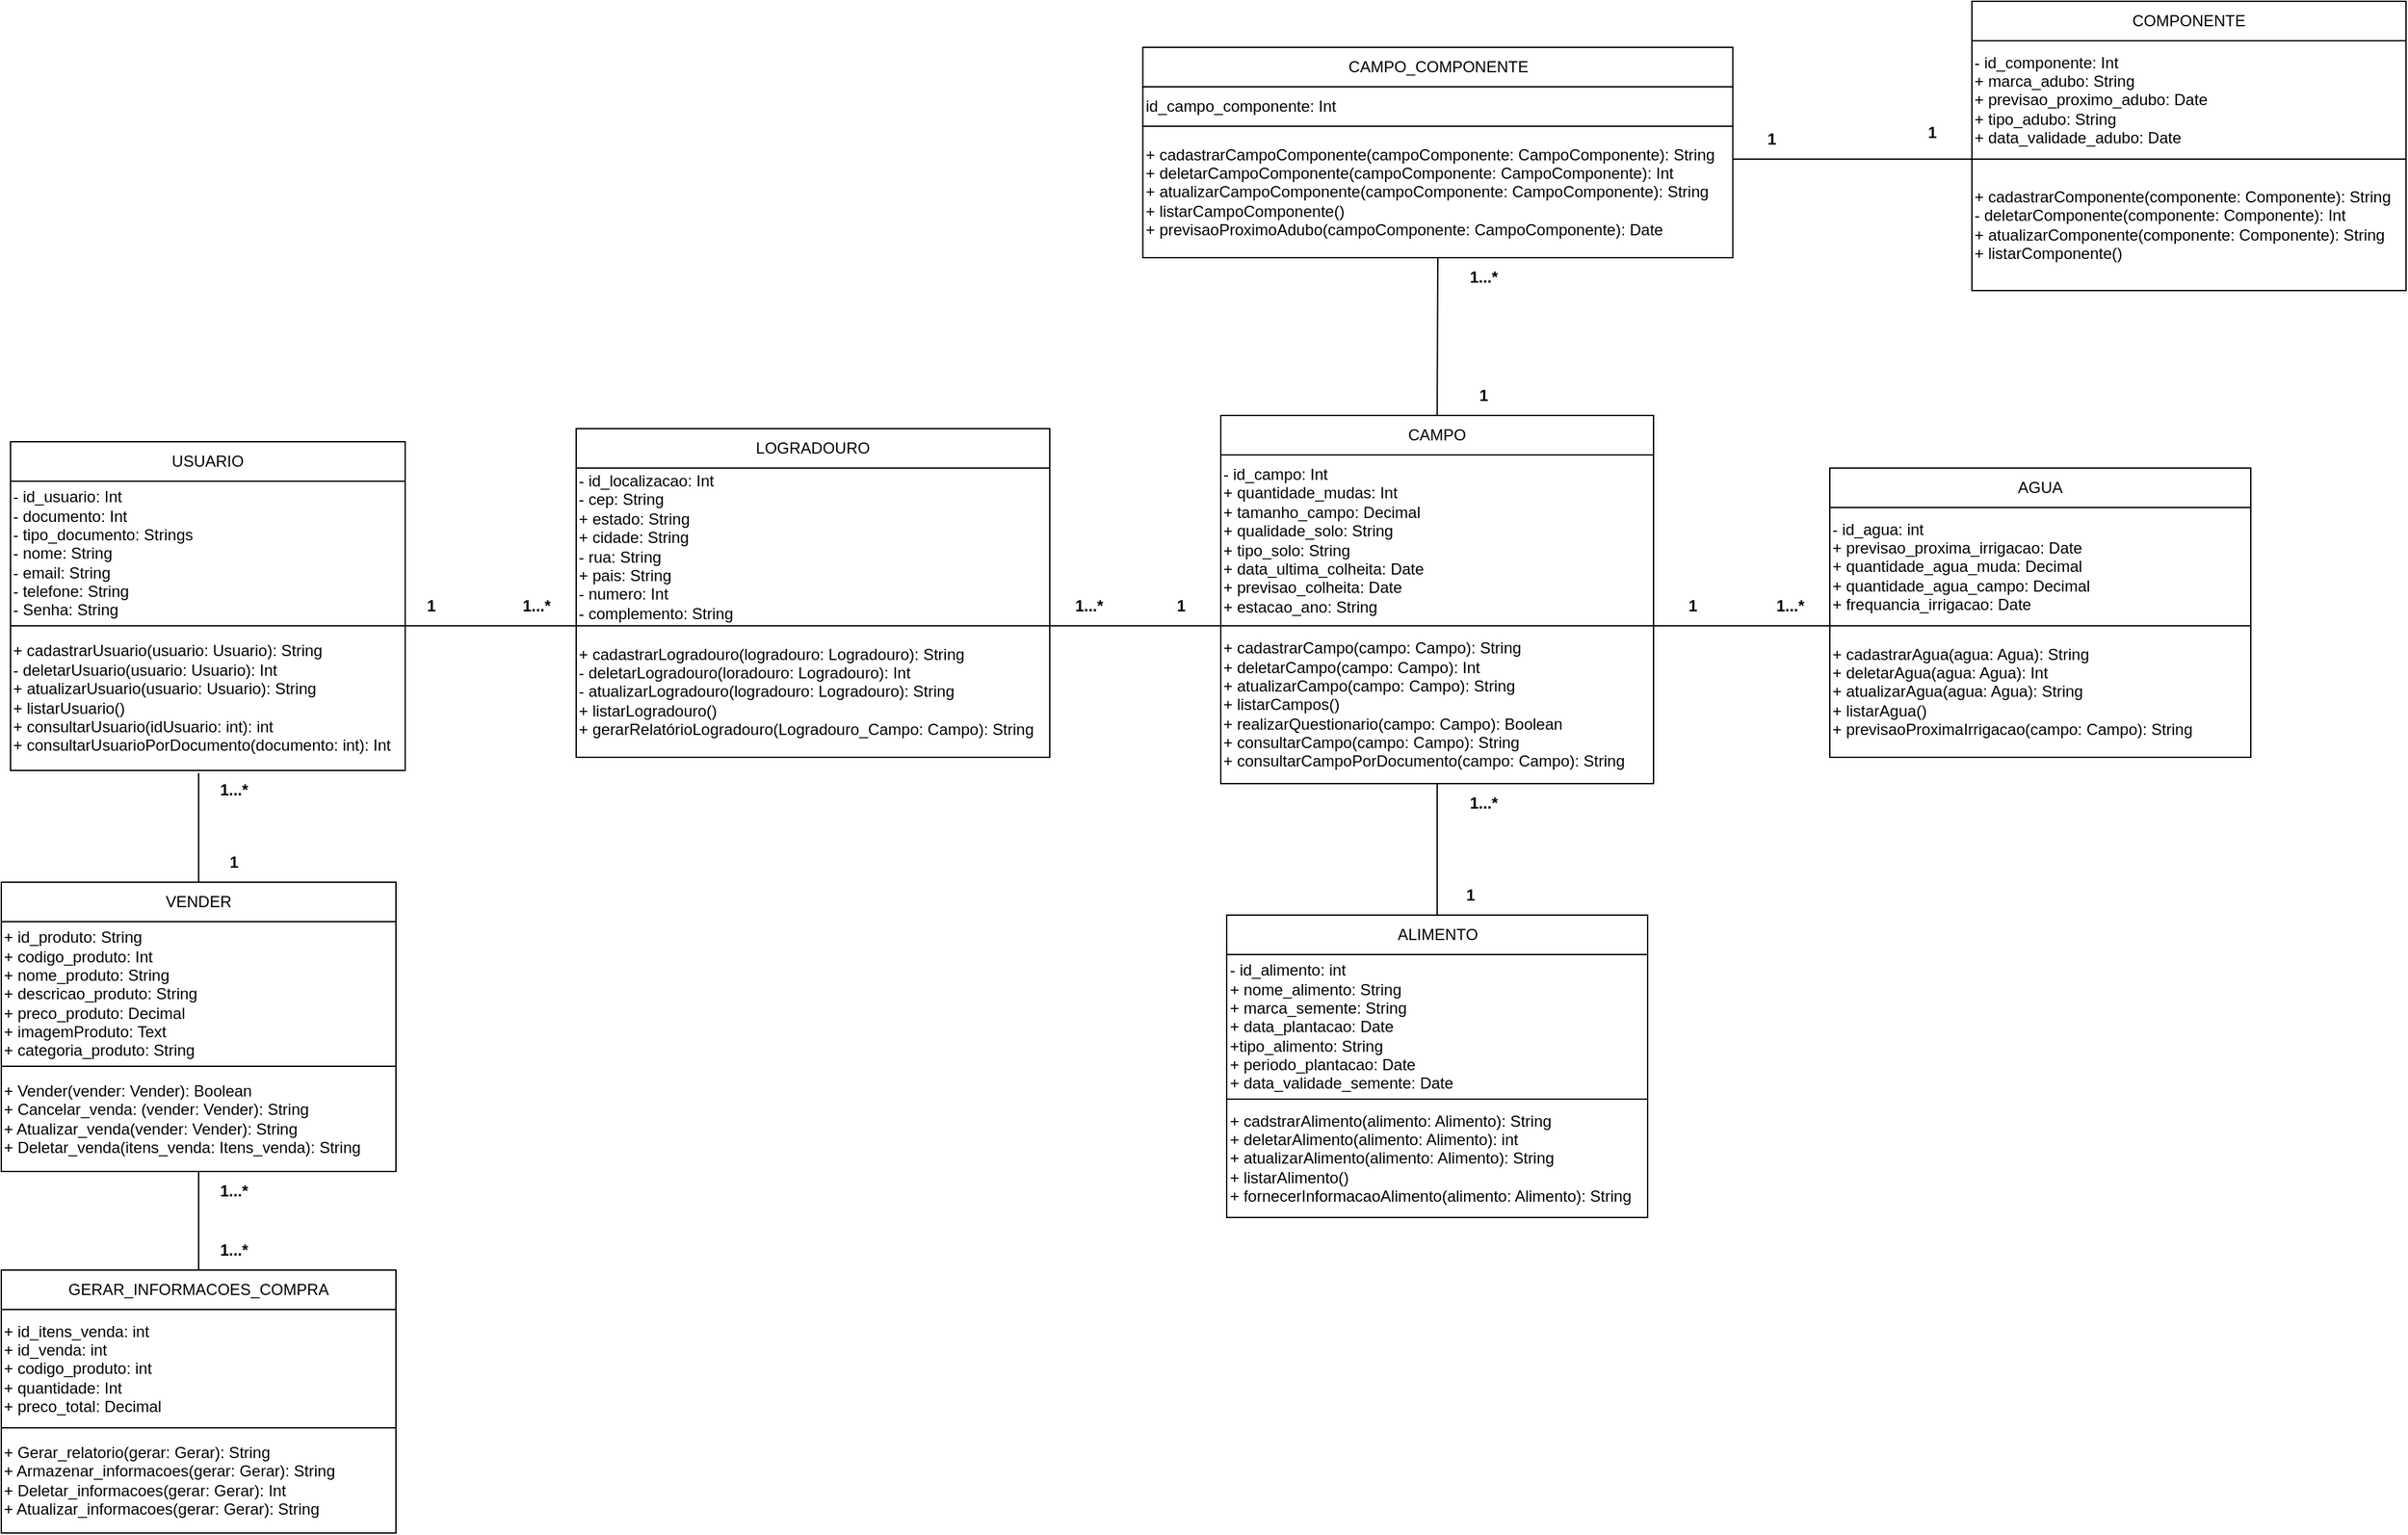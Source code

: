 <mxfile version="24.8.2">
  <diagram name="Página-1" id="ytihJ-0XNnwM5QsC00rT">
    <mxGraphModel dx="1518" dy="655" grid="1" gridSize="10" guides="1" tooltips="1" connect="1" arrows="1" fold="1" page="1" pageScale="1" pageWidth="827" pageHeight="1169" math="0" shadow="0">
      <root>
        <mxCell id="0" />
        <mxCell id="1" parent="0" />
        <mxCell id="_89sPNCxz9gJoZE8T32z-1" value="USUARIO" style="rounded=0;whiteSpace=wrap;html=1;" vertex="1" parent="1">
          <mxGeometry x="57" y="510" width="300" height="30" as="geometry" />
        </mxCell>
        <mxCell id="_89sPNCxz9gJoZE8T32z-2" value="- id_usuario: Int&lt;div&gt;- documento: Int&lt;/div&gt;&lt;div&gt;- tipo_documento: Strings&lt;/div&gt;&lt;div&gt;- nome: String&lt;/div&gt;&lt;div&gt;- email: String&lt;/div&gt;&lt;div&gt;- telefone: String&lt;/div&gt;&lt;div&gt;- Senha: String&lt;/div&gt;" style="rounded=0;whiteSpace=wrap;html=1;align=left;" vertex="1" parent="1">
          <mxGeometry x="57" y="540" width="300" height="110" as="geometry" />
        </mxCell>
        <mxCell id="_89sPNCxz9gJoZE8T32z-3" value="+ cadastrarUsuario(usuario: Usuario): String&lt;div&gt;- deletarUsuario&lt;span style=&quot;background-color: initial;&quot;&gt;(usuario: Usuario): Int&lt;/span&gt;&lt;/div&gt;&lt;div&gt;&lt;span style=&quot;background-color: initial;&quot;&gt;+ atualizarUsuario&lt;/span&gt;&lt;span style=&quot;background-color: initial;&quot;&gt;(usuario: Usuario): String&lt;/span&gt;&lt;/div&gt;&lt;div&gt;&lt;span style=&quot;background-color: initial;&quot;&gt;+ listarUsuario()&lt;/span&gt;&lt;/div&gt;&lt;div&gt;&lt;span style=&quot;background-color: initial;&quot;&gt;+ consultarUsuario(idUsuario: int): int&lt;/span&gt;&lt;/div&gt;&lt;div&gt;&lt;span style=&quot;background-color: initial;&quot;&gt;+ consultarUsuarioPorDocumento(documento: int): Int&lt;/span&gt;&lt;/div&gt;" style="rounded=0;whiteSpace=wrap;html=1;align=left;" vertex="1" parent="1">
          <mxGeometry x="57" y="650" width="300" height="110" as="geometry" />
        </mxCell>
        <mxCell id="_89sPNCxz9gJoZE8T32z-4" value="LOGRADOURO" style="rounded=0;whiteSpace=wrap;html=1;" vertex="1" parent="1">
          <mxGeometry x="487" y="500" width="360" height="30" as="geometry" />
        </mxCell>
        <mxCell id="_89sPNCxz9gJoZE8T32z-5" value="- id_localizacao: Int&lt;div&gt;- cep: String&lt;/div&gt;&lt;div&gt;+ estado: String&lt;/div&gt;&lt;div&gt;+ cidade: String&lt;/div&gt;&lt;div&gt;- rua: String&lt;/div&gt;&lt;div&gt;+ pais: String&lt;/div&gt;&lt;div&gt;- numero: Int&lt;/div&gt;&lt;div&gt;- complemento: String&lt;/div&gt;" style="rounded=0;whiteSpace=wrap;html=1;align=left;" vertex="1" parent="1">
          <mxGeometry x="487" y="530" width="360" height="120" as="geometry" />
        </mxCell>
        <mxCell id="_89sPNCxz9gJoZE8T32z-6" value="&lt;div&gt;&lt;span style=&quot;background-color: initial;&quot;&gt;+ cadastrarLogradouro(logradouro: Logradouro): String&lt;/span&gt;&lt;/div&gt;&lt;div&gt;&lt;span style=&quot;background-color: initial;&quot;&gt;- deletarLogradouro(loradouro: Logradouro): Int&lt;/span&gt;&lt;/div&gt;&lt;div&gt;- atualizarLogradouro(logradouro: Logradouro): String&lt;/div&gt;&lt;div&gt;+ listarLogradouro()&lt;/div&gt;&lt;div&gt;+ gerarRelatórioLogradouro(Logradouro_Campo: Campo): String&lt;/div&gt;" style="rounded=0;whiteSpace=wrap;html=1;align=left;" vertex="1" parent="1">
          <mxGeometry x="487" y="650" width="360" height="100" as="geometry" />
        </mxCell>
        <mxCell id="_89sPNCxz9gJoZE8T32z-8" value="&lt;b&gt;1&lt;/b&gt;" style="text;html=1;align=center;verticalAlign=middle;whiteSpace=wrap;rounded=0;" vertex="1" parent="1">
          <mxGeometry x="347" y="620" width="60" height="30" as="geometry" />
        </mxCell>
        <mxCell id="_89sPNCxz9gJoZE8T32z-9" value="&lt;b&gt;1...*&lt;/b&gt;" style="text;html=1;align=center;verticalAlign=middle;whiteSpace=wrap;rounded=0;" vertex="1" parent="1">
          <mxGeometry x="427" y="620" width="60" height="30" as="geometry" />
        </mxCell>
        <mxCell id="_89sPNCxz9gJoZE8T32z-10" value="CAMPO" style="rounded=0;whiteSpace=wrap;html=1;" vertex="1" parent="1">
          <mxGeometry x="977" y="490" width="329" height="30" as="geometry" />
        </mxCell>
        <mxCell id="_89sPNCxz9gJoZE8T32z-11" value="- id_campo: Int&lt;div&gt;+ quantidade_mudas: Int&lt;/div&gt;&lt;div&gt;&lt;span style=&quot;background-color: initial;&quot;&gt;+ tamanho_campo: Decimal&lt;/span&gt;&lt;/div&gt;&lt;div&gt;+ qualidade_solo: String&lt;/div&gt;&lt;div&gt;+ tipo_solo: String&lt;/div&gt;&lt;div&gt;+ data_ultima_colheita: Date&lt;/div&gt;&lt;div&gt;+ previsao_colheita: Date&lt;/div&gt;&lt;div&gt;+ estacao_ano: String&lt;/div&gt;" style="rounded=0;whiteSpace=wrap;html=1;align=left;" vertex="1" parent="1">
          <mxGeometry x="977" y="520" width="329" height="130" as="geometry" />
        </mxCell>
        <mxCell id="_89sPNCxz9gJoZE8T32z-12" value="&lt;div&gt;&lt;span style=&quot;background-color: initial;&quot;&gt;+ cadastrarCampo(campo: Campo): String&lt;/span&gt;&lt;/div&gt;&lt;div&gt;&lt;span style=&quot;background-color: initial;&quot;&gt;+ deletarCampo(campo: Campo): Int&lt;/span&gt;&lt;/div&gt;&lt;div&gt;&lt;span style=&quot;background-color: initial;&quot;&gt;+ atualizarCampo(campo: Campo): String&lt;/span&gt;&lt;/div&gt;&lt;div&gt;&lt;span style=&quot;background-color: initial;&quot;&gt;+ listarCampos()&lt;/span&gt;&lt;/div&gt;&lt;div&gt;&lt;span style=&quot;background-color: initial;&quot;&gt;+ realizarQuestionario&lt;/span&gt;&lt;span style=&quot;background-color: initial;&quot;&gt;(campo: Campo): Boolean&lt;/span&gt;&lt;/div&gt;&lt;div&gt;&lt;span style=&quot;background-color: initial;&quot;&gt;+ consultarCampo&lt;/span&gt;&lt;span style=&quot;background-color: initial;&quot;&gt;(campo: Campo): String&lt;/span&gt;&lt;/div&gt;&lt;div&gt;&lt;span style=&quot;background-color: initial;&quot;&gt;+ consultarCampoPorDocumento&lt;/span&gt;&lt;span style=&quot;background-color: initial;&quot;&gt;(campo: Campo): String&lt;/span&gt;&lt;/div&gt;" style="rounded=0;whiteSpace=wrap;html=1;align=left;" vertex="1" parent="1">
          <mxGeometry x="977" y="650" width="329" height="120" as="geometry" />
        </mxCell>
        <mxCell id="_89sPNCxz9gJoZE8T32z-13" value="" style="endArrow=none;html=1;rounded=0;exitX=1;exitY=0;exitDx=0;exitDy=0;entryX=0;entryY=0;entryDx=0;entryDy=0;" edge="1" parent="1" source="_89sPNCxz9gJoZE8T32z-6" target="_89sPNCxz9gJoZE8T32z-12">
          <mxGeometry width="50" height="50" relative="1" as="geometry">
            <mxPoint x="847" y="870" as="sourcePoint" />
            <mxPoint x="897" y="820" as="targetPoint" />
          </mxGeometry>
        </mxCell>
        <mxCell id="_89sPNCxz9gJoZE8T32z-14" value="&lt;b&gt;1...*&lt;/b&gt;" style="text;html=1;align=center;verticalAlign=middle;whiteSpace=wrap;rounded=0;" vertex="1" parent="1">
          <mxGeometry x="847" y="620" width="60" height="30" as="geometry" />
        </mxCell>
        <mxCell id="_89sPNCxz9gJoZE8T32z-15" value="&lt;b&gt;1&lt;/b&gt;" style="text;html=1;align=center;verticalAlign=middle;whiteSpace=wrap;rounded=0;" vertex="1" parent="1">
          <mxGeometry x="917" y="620" width="60" height="30" as="geometry" />
        </mxCell>
        <mxCell id="_89sPNCxz9gJoZE8T32z-17" value="" style="endArrow=none;html=1;rounded=0;exitX=1;exitY=0;exitDx=0;exitDy=0;entryX=0;entryY=0;entryDx=0;entryDy=0;" edge="1" parent="1" source="_89sPNCxz9gJoZE8T32z-3" target="_89sPNCxz9gJoZE8T32z-6">
          <mxGeometry width="50" height="50" relative="1" as="geometry">
            <mxPoint x="547" y="850" as="sourcePoint" />
            <mxPoint x="597" y="800" as="targetPoint" />
          </mxGeometry>
        </mxCell>
        <mxCell id="_89sPNCxz9gJoZE8T32z-18" value="ALIMENTO" style="rounded=0;whiteSpace=wrap;html=1;" vertex="1" parent="1">
          <mxGeometry x="981.5" y="870" width="320" height="30" as="geometry" />
        </mxCell>
        <mxCell id="_89sPNCxz9gJoZE8T32z-19" value="- id_alimento: int&lt;div&gt;+ nome_alimento: String&lt;/div&gt;&lt;div&gt;+ marca_semente: String&lt;/div&gt;&lt;div&gt;+ data_plantacao: Date&lt;/div&gt;&lt;div&gt;+tipo_alimento: String&lt;/div&gt;&lt;div&gt;+ periodo_plantacao: Date&lt;/div&gt;&lt;div&gt;+ data_validade_semente: Date&lt;/div&gt;" style="rounded=0;whiteSpace=wrap;html=1;align=left;" vertex="1" parent="1">
          <mxGeometry x="981.5" y="900" width="320" height="110" as="geometry" />
        </mxCell>
        <mxCell id="_89sPNCxz9gJoZE8T32z-20" value="&lt;div&gt;&lt;span style=&quot;background-color: initial;&quot;&gt;+ cadstrarAlimento(alimento: Alimento): String&lt;/span&gt;&lt;/div&gt;&lt;div&gt;&lt;span style=&quot;background-color: initial;&quot;&gt;+ deletarAlimento(alimento: Alimento): int&lt;/span&gt;&lt;/div&gt;&lt;div&gt;&lt;span style=&quot;background-color: initial;&quot;&gt;+ atualizarAlimento&lt;/span&gt;&lt;span style=&quot;background-color: initial;&quot;&gt;(alimento: Alimento): String&lt;/span&gt;&lt;/div&gt;&lt;div&gt;&lt;span style=&quot;background-color: initial;&quot;&gt;+ listarAlimento()&lt;/span&gt;&lt;/div&gt;&lt;div&gt;&lt;span style=&quot;background-color: initial;&quot;&gt;+ fornecerInformacaoAlimento&lt;/span&gt;&lt;span style=&quot;background-color: initial;&quot;&gt;(alimento: Alimento): String&lt;/span&gt;&lt;/div&gt;" style="rounded=0;whiteSpace=wrap;html=1;align=left;" vertex="1" parent="1">
          <mxGeometry x="981.5" y="1010" width="320" height="90" as="geometry" />
        </mxCell>
        <mxCell id="_89sPNCxz9gJoZE8T32z-21" value="&lt;b&gt;1&lt;/b&gt;" style="text;html=1;align=center;verticalAlign=middle;whiteSpace=wrap;rounded=0;" vertex="1" parent="1">
          <mxGeometry x="1137" y="840" width="60" height="30" as="geometry" />
        </mxCell>
        <mxCell id="_89sPNCxz9gJoZE8T32z-22" value="" style="endArrow=none;html=1;rounded=0;exitX=0.5;exitY=0;exitDx=0;exitDy=0;entryX=0.5;entryY=1;entryDx=0;entryDy=0;" edge="1" parent="1" source="_89sPNCxz9gJoZE8T32z-18" target="_89sPNCxz9gJoZE8T32z-12">
          <mxGeometry width="50" height="50" relative="1" as="geometry">
            <mxPoint x="1537" y="800" as="sourcePoint" />
            <mxPoint x="1587" y="750" as="targetPoint" />
          </mxGeometry>
        </mxCell>
        <mxCell id="_89sPNCxz9gJoZE8T32z-23" value="&lt;b&gt;1...*&lt;/b&gt;" style="text;html=1;align=center;verticalAlign=middle;whiteSpace=wrap;rounded=0;" vertex="1" parent="1">
          <mxGeometry x="1147" y="770" width="60" height="30" as="geometry" />
        </mxCell>
        <mxCell id="_89sPNCxz9gJoZE8T32z-25" value="VENDER" style="rounded=0;whiteSpace=wrap;html=1;" vertex="1" parent="1">
          <mxGeometry x="50" y="845" width="300" height="30" as="geometry" />
        </mxCell>
        <mxCell id="_89sPNCxz9gJoZE8T32z-26" value="+ id_produto: String&lt;div&gt;+ codigo_produto: Int&lt;/div&gt;&lt;div&gt;+ nome_produto: String&lt;/div&gt;&lt;div&gt;+ descricao_produto: String&lt;/div&gt;&lt;div&gt;+ preco_produto: Decimal&lt;/div&gt;&lt;div&gt;+ imagemProduto: Text&lt;/div&gt;&lt;div&gt;+ categoria_produto: String&lt;/div&gt;" style="rounded=0;whiteSpace=wrap;html=1;align=left;" vertex="1" parent="1">
          <mxGeometry x="50" y="875" width="300" height="110" as="geometry" />
        </mxCell>
        <mxCell id="_89sPNCxz9gJoZE8T32z-27" value="+ Vender(vender: Vender): Boolean&lt;div&gt;+ Cancelar_venda:&amp;nbsp;&lt;span style=&quot;background-color: initial;&quot;&gt;(vender: Vender): String&lt;/span&gt;&lt;/div&gt;&lt;div&gt;&lt;span style=&quot;background-color: initial;&quot;&gt;+ Atualizar_venda&lt;/span&gt;&lt;span style=&quot;background-color: initial;&quot;&gt;(vender: Vender): String&lt;/span&gt;&lt;/div&gt;&lt;div&gt;&lt;span style=&quot;background-color: initial;&quot;&gt;+ Deletar_venda(itens_venda: Itens_venda): String&lt;/span&gt;&lt;/div&gt;" style="rounded=0;whiteSpace=wrap;html=1;align=left;" vertex="1" parent="1">
          <mxGeometry x="50" y="985" width="300" height="80" as="geometry" />
        </mxCell>
        <mxCell id="_89sPNCxz9gJoZE8T32z-28" value="" style="endArrow=none;html=1;rounded=0;entryX=0.475;entryY=1.02;entryDx=0;entryDy=0;entryPerimeter=0;exitX=0.5;exitY=0;exitDx=0;exitDy=0;" edge="1" parent="1" source="_89sPNCxz9gJoZE8T32z-25" target="_89sPNCxz9gJoZE8T32z-3">
          <mxGeometry width="50" height="50" relative="1" as="geometry">
            <mxPoint x="567" y="950" as="sourcePoint" />
            <mxPoint x="617" y="900" as="targetPoint" />
            <Array as="points">
              <mxPoint x="200" y="762" />
            </Array>
          </mxGeometry>
        </mxCell>
        <mxCell id="_89sPNCxz9gJoZE8T32z-29" value="&lt;b&gt;1&lt;/b&gt;" style="text;html=1;align=center;verticalAlign=middle;whiteSpace=wrap;rounded=0;" vertex="1" parent="1">
          <mxGeometry x="197" y="815" width="60" height="30" as="geometry" />
        </mxCell>
        <mxCell id="_89sPNCxz9gJoZE8T32z-30" value="&lt;b&gt;1...*&lt;/b&gt;" style="text;html=1;align=center;verticalAlign=middle;whiteSpace=wrap;rounded=0;" vertex="1" parent="1">
          <mxGeometry x="197" y="760" width="60" height="30" as="geometry" />
        </mxCell>
        <mxCell id="_89sPNCxz9gJoZE8T32z-34" value="" style="edgeStyle=orthogonalEdgeStyle;rounded=0;orthogonalLoop=1;jettySize=auto;html=1;" edge="1" parent="1" source="_89sPNCxz9gJoZE8T32z-31" target="_89sPNCxz9gJoZE8T32z-33">
          <mxGeometry relative="1" as="geometry" />
        </mxCell>
        <mxCell id="_89sPNCxz9gJoZE8T32z-31" value="GERAR_INFORMACOES_COMPRA" style="rounded=0;whiteSpace=wrap;html=1;" vertex="1" parent="1">
          <mxGeometry x="50" y="1140" width="300" height="30" as="geometry" />
        </mxCell>
        <mxCell id="_89sPNCxz9gJoZE8T32z-32" value="+ id_itens_venda: int&lt;div&gt;+ id_venda: int&lt;/div&gt;&lt;div&gt;+ codigo_produto: int&lt;/div&gt;&lt;div&gt;+ quantidade: Int&lt;/div&gt;&lt;div&gt;+ preco_total: Decimal&lt;/div&gt;" style="rounded=0;whiteSpace=wrap;html=1;align=left;" vertex="1" parent="1">
          <mxGeometry x="50" y="1170" width="300" height="90" as="geometry" />
        </mxCell>
        <mxCell id="_89sPNCxz9gJoZE8T32z-33" value="+ Gerar_relatorio(gerar: Gerar): String&lt;div&gt;+ Armazenar_informacoes&lt;span style=&quot;background-color: initial;&quot;&gt;(gerar: Gerar): String&lt;/span&gt;&lt;/div&gt;&lt;div&gt;&lt;span style=&quot;background-color: initial;&quot;&gt;+ Deletar_informacoes&lt;/span&gt;&lt;span style=&quot;background-color: initial;&quot;&gt;(gerar: Gerar): Int&lt;/span&gt;&lt;/div&gt;&lt;div&gt;+ Atualizar_informacoes&lt;span style=&quot;background-color: initial;&quot;&gt;(gerar: Gerar): String&lt;/span&gt;&lt;/div&gt;" style="rounded=0;whiteSpace=wrap;html=1;align=left;" vertex="1" parent="1">
          <mxGeometry x="50" y="1260" width="300" height="80" as="geometry" />
        </mxCell>
        <mxCell id="_89sPNCxz9gJoZE8T32z-35" value="" style="endArrow=none;html=1;rounded=0;entryX=0.5;entryY=1;entryDx=0;entryDy=0;exitX=0.5;exitY=0;exitDx=0;exitDy=0;" edge="1" parent="1" source="_89sPNCxz9gJoZE8T32z-31" target="_89sPNCxz9gJoZE8T32z-27">
          <mxGeometry width="50" height="50" relative="1" as="geometry">
            <mxPoint x="477" y="1150" as="sourcePoint" />
            <mxPoint x="527" y="1100" as="targetPoint" />
          </mxGeometry>
        </mxCell>
        <mxCell id="_89sPNCxz9gJoZE8T32z-36" value="&lt;b&gt;1...*&lt;/b&gt;" style="text;html=1;align=center;verticalAlign=middle;whiteSpace=wrap;rounded=0;" vertex="1" parent="1">
          <mxGeometry x="197" y="1065" width="60" height="30" as="geometry" />
        </mxCell>
        <mxCell id="_89sPNCxz9gJoZE8T32z-37" value="&lt;b&gt;1...*&lt;/b&gt;" style="text;html=1;align=center;verticalAlign=middle;whiteSpace=wrap;rounded=0;" vertex="1" parent="1">
          <mxGeometry x="197" y="1110" width="60" height="30" as="geometry" />
        </mxCell>
        <mxCell id="_89sPNCxz9gJoZE8T32z-38" value="AGUA" style="rounded=0;whiteSpace=wrap;html=1;" vertex="1" parent="1">
          <mxGeometry x="1440" y="530" width="320" height="30" as="geometry" />
        </mxCell>
        <mxCell id="_89sPNCxz9gJoZE8T32z-39" value="- id_agua: int&lt;div&gt;+ previsao_proxima_irrigacao: Date&lt;/div&gt;&lt;div&gt;+ quantidade_agua_muda: Decimal&lt;/div&gt;&lt;div&gt;+ quantidade_agua_campo: Decimal&lt;/div&gt;&lt;div&gt;+ frequancia_irrigacao: Date&lt;/div&gt;" style="rounded=0;whiteSpace=wrap;html=1;align=left;" vertex="1" parent="1">
          <mxGeometry x="1440" y="560" width="320" height="90" as="geometry" />
        </mxCell>
        <mxCell id="_89sPNCxz9gJoZE8T32z-40" value="+ cadastrarAgua(agua: Agua): String&lt;div&gt;+ deletarAgua(agua: Agua): Int&lt;/div&gt;&lt;div&gt;+ atualizarAgua(agua: Agua): String&lt;/div&gt;&lt;div&gt;+ listarAgua()&lt;/div&gt;&lt;div&gt;+ previsaoProximaIrrigacao(campo: Campo): String&lt;/div&gt;" style="rounded=0;whiteSpace=wrap;html=1;align=left;" vertex="1" parent="1">
          <mxGeometry x="1440" y="650" width="320" height="100" as="geometry" />
        </mxCell>
        <mxCell id="_89sPNCxz9gJoZE8T32z-42" value="" style="endArrow=none;html=1;rounded=0;exitX=1;exitY=1;exitDx=0;exitDy=0;entryX=0;entryY=1;entryDx=0;entryDy=0;" edge="1" parent="1" source="_89sPNCxz9gJoZE8T32z-11" target="_89sPNCxz9gJoZE8T32z-39">
          <mxGeometry width="50" height="50" relative="1" as="geometry">
            <mxPoint x="1270" y="790" as="sourcePoint" />
            <mxPoint x="1320" y="740" as="targetPoint" />
          </mxGeometry>
        </mxCell>
        <mxCell id="_89sPNCxz9gJoZE8T32z-43" value="&lt;b&gt;1...*&lt;/b&gt;" style="text;html=1;align=center;verticalAlign=middle;whiteSpace=wrap;rounded=0;" vertex="1" parent="1">
          <mxGeometry x="1380" y="620" width="60" height="30" as="geometry" />
        </mxCell>
        <mxCell id="_89sPNCxz9gJoZE8T32z-44" value="&lt;b&gt;1&lt;/b&gt;" style="text;html=1;align=center;verticalAlign=middle;whiteSpace=wrap;rounded=0;" vertex="1" parent="1">
          <mxGeometry x="1306" y="620" width="60" height="30" as="geometry" />
        </mxCell>
        <mxCell id="_89sPNCxz9gJoZE8T32z-45" value="CAMPO_COMPONENTE" style="rounded=0;whiteSpace=wrap;html=1;" vertex="1" parent="1">
          <mxGeometry x="917.75" y="210" width="448.5" height="30" as="geometry" />
        </mxCell>
        <mxCell id="_89sPNCxz9gJoZE8T32z-46" value="id_campo_componente: Int" style="rounded=0;whiteSpace=wrap;html=1;align=left;" vertex="1" parent="1">
          <mxGeometry x="917.75" y="240" width="448.5" height="30" as="geometry" />
        </mxCell>
        <mxCell id="_89sPNCxz9gJoZE8T32z-47" value="+ cadastrarCampoComponente(campoComponente: CampoComponente): String&lt;div&gt;+ deletarCampoComponente&lt;span style=&quot;background-color: initial;&quot;&gt;(campoComponente: CampoComponente): Int&lt;/span&gt;&lt;/div&gt;&lt;div&gt;&lt;span style=&quot;background-color: initial;&quot;&gt;+ atualizarCampoComponente&lt;/span&gt;&lt;span style=&quot;background-color: initial;&quot;&gt;(campoComponente: CampoComponente): String&lt;/span&gt;&lt;/div&gt;&lt;div&gt;&lt;span style=&quot;background-color: initial;&quot;&gt;+ listarCampoComponente()&lt;/span&gt;&lt;/div&gt;&lt;div&gt;&lt;span style=&quot;background-color: initial;&quot;&gt;+ previsaoProximoAdubo&lt;/span&gt;&lt;span style=&quot;background-color: initial;&quot;&gt;(campoComponente: CampoComponente): Date&lt;/span&gt;&lt;/div&gt;" style="rounded=0;whiteSpace=wrap;html=1;align=left;" vertex="1" parent="1">
          <mxGeometry x="917.75" y="270" width="448.5" height="100" as="geometry" />
        </mxCell>
        <mxCell id="_89sPNCxz9gJoZE8T32z-48" value="" style="endArrow=none;html=1;rounded=0;exitX=0.5;exitY=0;exitDx=0;exitDy=0;entryX=0.5;entryY=1;entryDx=0;entryDy=0;" edge="1" parent="1" source="_89sPNCxz9gJoZE8T32z-10" target="_89sPNCxz9gJoZE8T32z-47">
          <mxGeometry width="50" height="50" relative="1" as="geometry">
            <mxPoint x="710" y="310" as="sourcePoint" />
            <mxPoint x="760" y="260" as="targetPoint" />
          </mxGeometry>
        </mxCell>
        <mxCell id="_89sPNCxz9gJoZE8T32z-49" value="&lt;b&gt;1&lt;/b&gt;" style="text;html=1;align=center;verticalAlign=middle;whiteSpace=wrap;rounded=0;" vertex="1" parent="1">
          <mxGeometry x="1147" y="460" width="60" height="30" as="geometry" />
        </mxCell>
        <mxCell id="_89sPNCxz9gJoZE8T32z-50" value="&lt;b&gt;1...*&lt;/b&gt;" style="text;html=1;align=center;verticalAlign=middle;whiteSpace=wrap;rounded=0;" vertex="1" parent="1">
          <mxGeometry x="1147" y="370" width="60" height="30" as="geometry" />
        </mxCell>
        <mxCell id="_89sPNCxz9gJoZE8T32z-51" value="COMPONENTE" style="rounded=0;whiteSpace=wrap;html=1;" vertex="1" parent="1">
          <mxGeometry x="1548" y="175" width="330" height="30" as="geometry" />
        </mxCell>
        <mxCell id="_89sPNCxz9gJoZE8T32z-52" value="- id_componente: Int&lt;div&gt;+ marca_adubo: String&lt;/div&gt;&lt;div&gt;+ previsao_proximo_adubo: Date&lt;/div&gt;&lt;div&gt;+ tipo_adubo: String&lt;/div&gt;&lt;div&gt;+ data_validade_adubo: Date&lt;/div&gt;" style="rounded=0;whiteSpace=wrap;html=1;align=left;" vertex="1" parent="1">
          <mxGeometry x="1548" y="205" width="330" height="90" as="geometry" />
        </mxCell>
        <mxCell id="_89sPNCxz9gJoZE8T32z-53" value="+ cadastrarComponente(componente: Componente): String&lt;div&gt;- deletarComponente&lt;span style=&quot;background-color: initial;&quot;&gt;(componente: Componente): Int&lt;/span&gt;&lt;/div&gt;&lt;div&gt;&lt;span style=&quot;background-color: initial;&quot;&gt;+ atualizarComponente&lt;/span&gt;&lt;span style=&quot;background-color: initial;&quot;&gt;(componente: Componente): String&lt;/span&gt;&lt;/div&gt;&lt;div&gt;&lt;span style=&quot;background-color: initial;&quot;&gt;+ listarComponente()&lt;/span&gt;&lt;/div&gt;" style="rounded=0;whiteSpace=wrap;html=1;align=left;" vertex="1" parent="1">
          <mxGeometry x="1548" y="295" width="330" height="100" as="geometry" />
        </mxCell>
        <mxCell id="_89sPNCxz9gJoZE8T32z-54" value="" style="endArrow=none;html=1;rounded=0;exitX=1;exitY=0.25;exitDx=0;exitDy=0;entryX=0;entryY=0;entryDx=0;entryDy=0;" edge="1" parent="1" source="_89sPNCxz9gJoZE8T32z-47" target="_89sPNCxz9gJoZE8T32z-53">
          <mxGeometry width="50" height="50" relative="1" as="geometry">
            <mxPoint x="1440" y="480" as="sourcePoint" />
            <mxPoint x="1490" y="430" as="targetPoint" />
          </mxGeometry>
        </mxCell>
        <mxCell id="_89sPNCxz9gJoZE8T32z-55" value="&lt;b&gt;1&lt;/b&gt;" style="text;html=1;align=center;verticalAlign=middle;whiteSpace=wrap;rounded=0;" vertex="1" parent="1">
          <mxGeometry x="1366.25" y="265" width="60" height="30" as="geometry" />
        </mxCell>
        <mxCell id="_89sPNCxz9gJoZE8T32z-56" value="&lt;b&gt;1&lt;/b&gt;" style="text;html=1;align=center;verticalAlign=middle;whiteSpace=wrap;rounded=0;" vertex="1" parent="1">
          <mxGeometry x="1488" y="260" width="60" height="30" as="geometry" />
        </mxCell>
      </root>
    </mxGraphModel>
  </diagram>
</mxfile>
